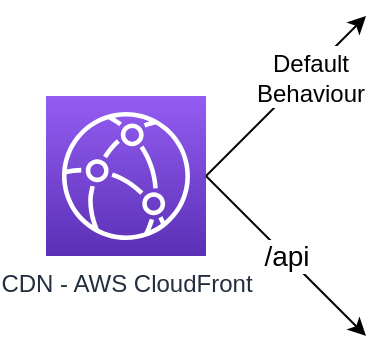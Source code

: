 <mxfile version="15.1.4" type="github">
  <diagram id="xKxz90VZoQwLQKjRWHu9" name="Page-1">
    <mxGraphModel dx="1995" dy="1155" grid="1" gridSize="10" guides="1" tooltips="1" connect="1" arrows="1" fold="1" page="1" pageScale="1" pageWidth="827" pageHeight="1169" math="0" shadow="0">
      <root>
        <mxCell id="0" />
        <mxCell id="1" parent="0" />
        <mxCell id="x-fLPCqlCaGvEvDGduSl-1" value="&lt;div&gt;CDN - AWS CloudFront&lt;/div&gt;" style="sketch=0;points=[[0,0,0],[0.25,0,0],[0.5,0,0],[0.75,0,0],[1,0,0],[0,1,0],[0.25,1,0],[0.5,1,0],[0.75,1,0],[1,1,0],[0,0.25,0],[0,0.5,0],[0,0.75,0],[1,0.25,0],[1,0.5,0],[1,0.75,0]];outlineConnect=0;fontColor=#232F3E;gradientColor=#945DF2;gradientDirection=north;fillColor=#5A30B5;strokeColor=#ffffff;dashed=0;verticalLabelPosition=bottom;verticalAlign=top;align=center;html=1;fontSize=12;fontStyle=0;aspect=fixed;shape=mxgraph.aws4.resourceIcon;resIcon=mxgraph.aws4.cloudfront;" parent="1" vertex="1">
          <mxGeometry x="40" y="400" width="80" height="80" as="geometry" />
        </mxCell>
        <mxCell id="x-fLPCqlCaGvEvDGduSl-7" value="" style="endArrow=classic;html=1;exitX=1;exitY=0.5;exitDx=0;exitDy=0;exitPerimeter=0;" parent="1" source="x-fLPCqlCaGvEvDGduSl-1" edge="1">
          <mxGeometry width="50" height="50" relative="1" as="geometry">
            <mxPoint x="390" y="610" as="sourcePoint" />
            <mxPoint x="200" y="360" as="targetPoint" />
          </mxGeometry>
        </mxCell>
        <mxCell id="x-fLPCqlCaGvEvDGduSl-8" value="&lt;div&gt;&lt;font style=&quot;font-size: 14px&quot;&gt;&lt;font style=&quot;font-size: 12px&quot;&gt;Default &lt;/font&gt;&lt;br&gt;&lt;/font&gt;&lt;/div&gt;&lt;div&gt;&lt;font style=&quot;font-size: 12px&quot; size=&quot;3&quot;&gt;Behaviour&lt;/font&gt;&lt;/div&gt;" style="edgeLabel;html=1;align=center;verticalAlign=middle;resizable=0;points=[];" parent="x-fLPCqlCaGvEvDGduSl-7" vertex="1" connectable="0">
          <mxGeometry x="0.26" y="-1" relative="1" as="geometry">
            <mxPoint as="offset" />
          </mxGeometry>
        </mxCell>
        <mxCell id="x-fLPCqlCaGvEvDGduSl-9" value="" style="endArrow=classic;html=1;exitX=1;exitY=0.5;exitDx=0;exitDy=0;exitPerimeter=0;" parent="1" source="x-fLPCqlCaGvEvDGduSl-1" edge="1">
          <mxGeometry width="50" height="50" relative="1" as="geometry">
            <mxPoint x="390" y="610" as="sourcePoint" />
            <mxPoint x="200" y="520" as="targetPoint" />
          </mxGeometry>
        </mxCell>
        <mxCell id="x-fLPCqlCaGvEvDGduSl-10" value="&lt;div&gt;&lt;font style=&quot;font-size: 14px&quot;&gt;/api&lt;/font&gt;&lt;/div&gt;" style="edgeLabel;html=1;align=center;verticalAlign=middle;resizable=0;points=[];" parent="x-fLPCqlCaGvEvDGduSl-9" vertex="1" connectable="0">
          <mxGeometry relative="1" as="geometry">
            <mxPoint as="offset" />
          </mxGeometry>
        </mxCell>
      </root>
    </mxGraphModel>
  </diagram>
</mxfile>
